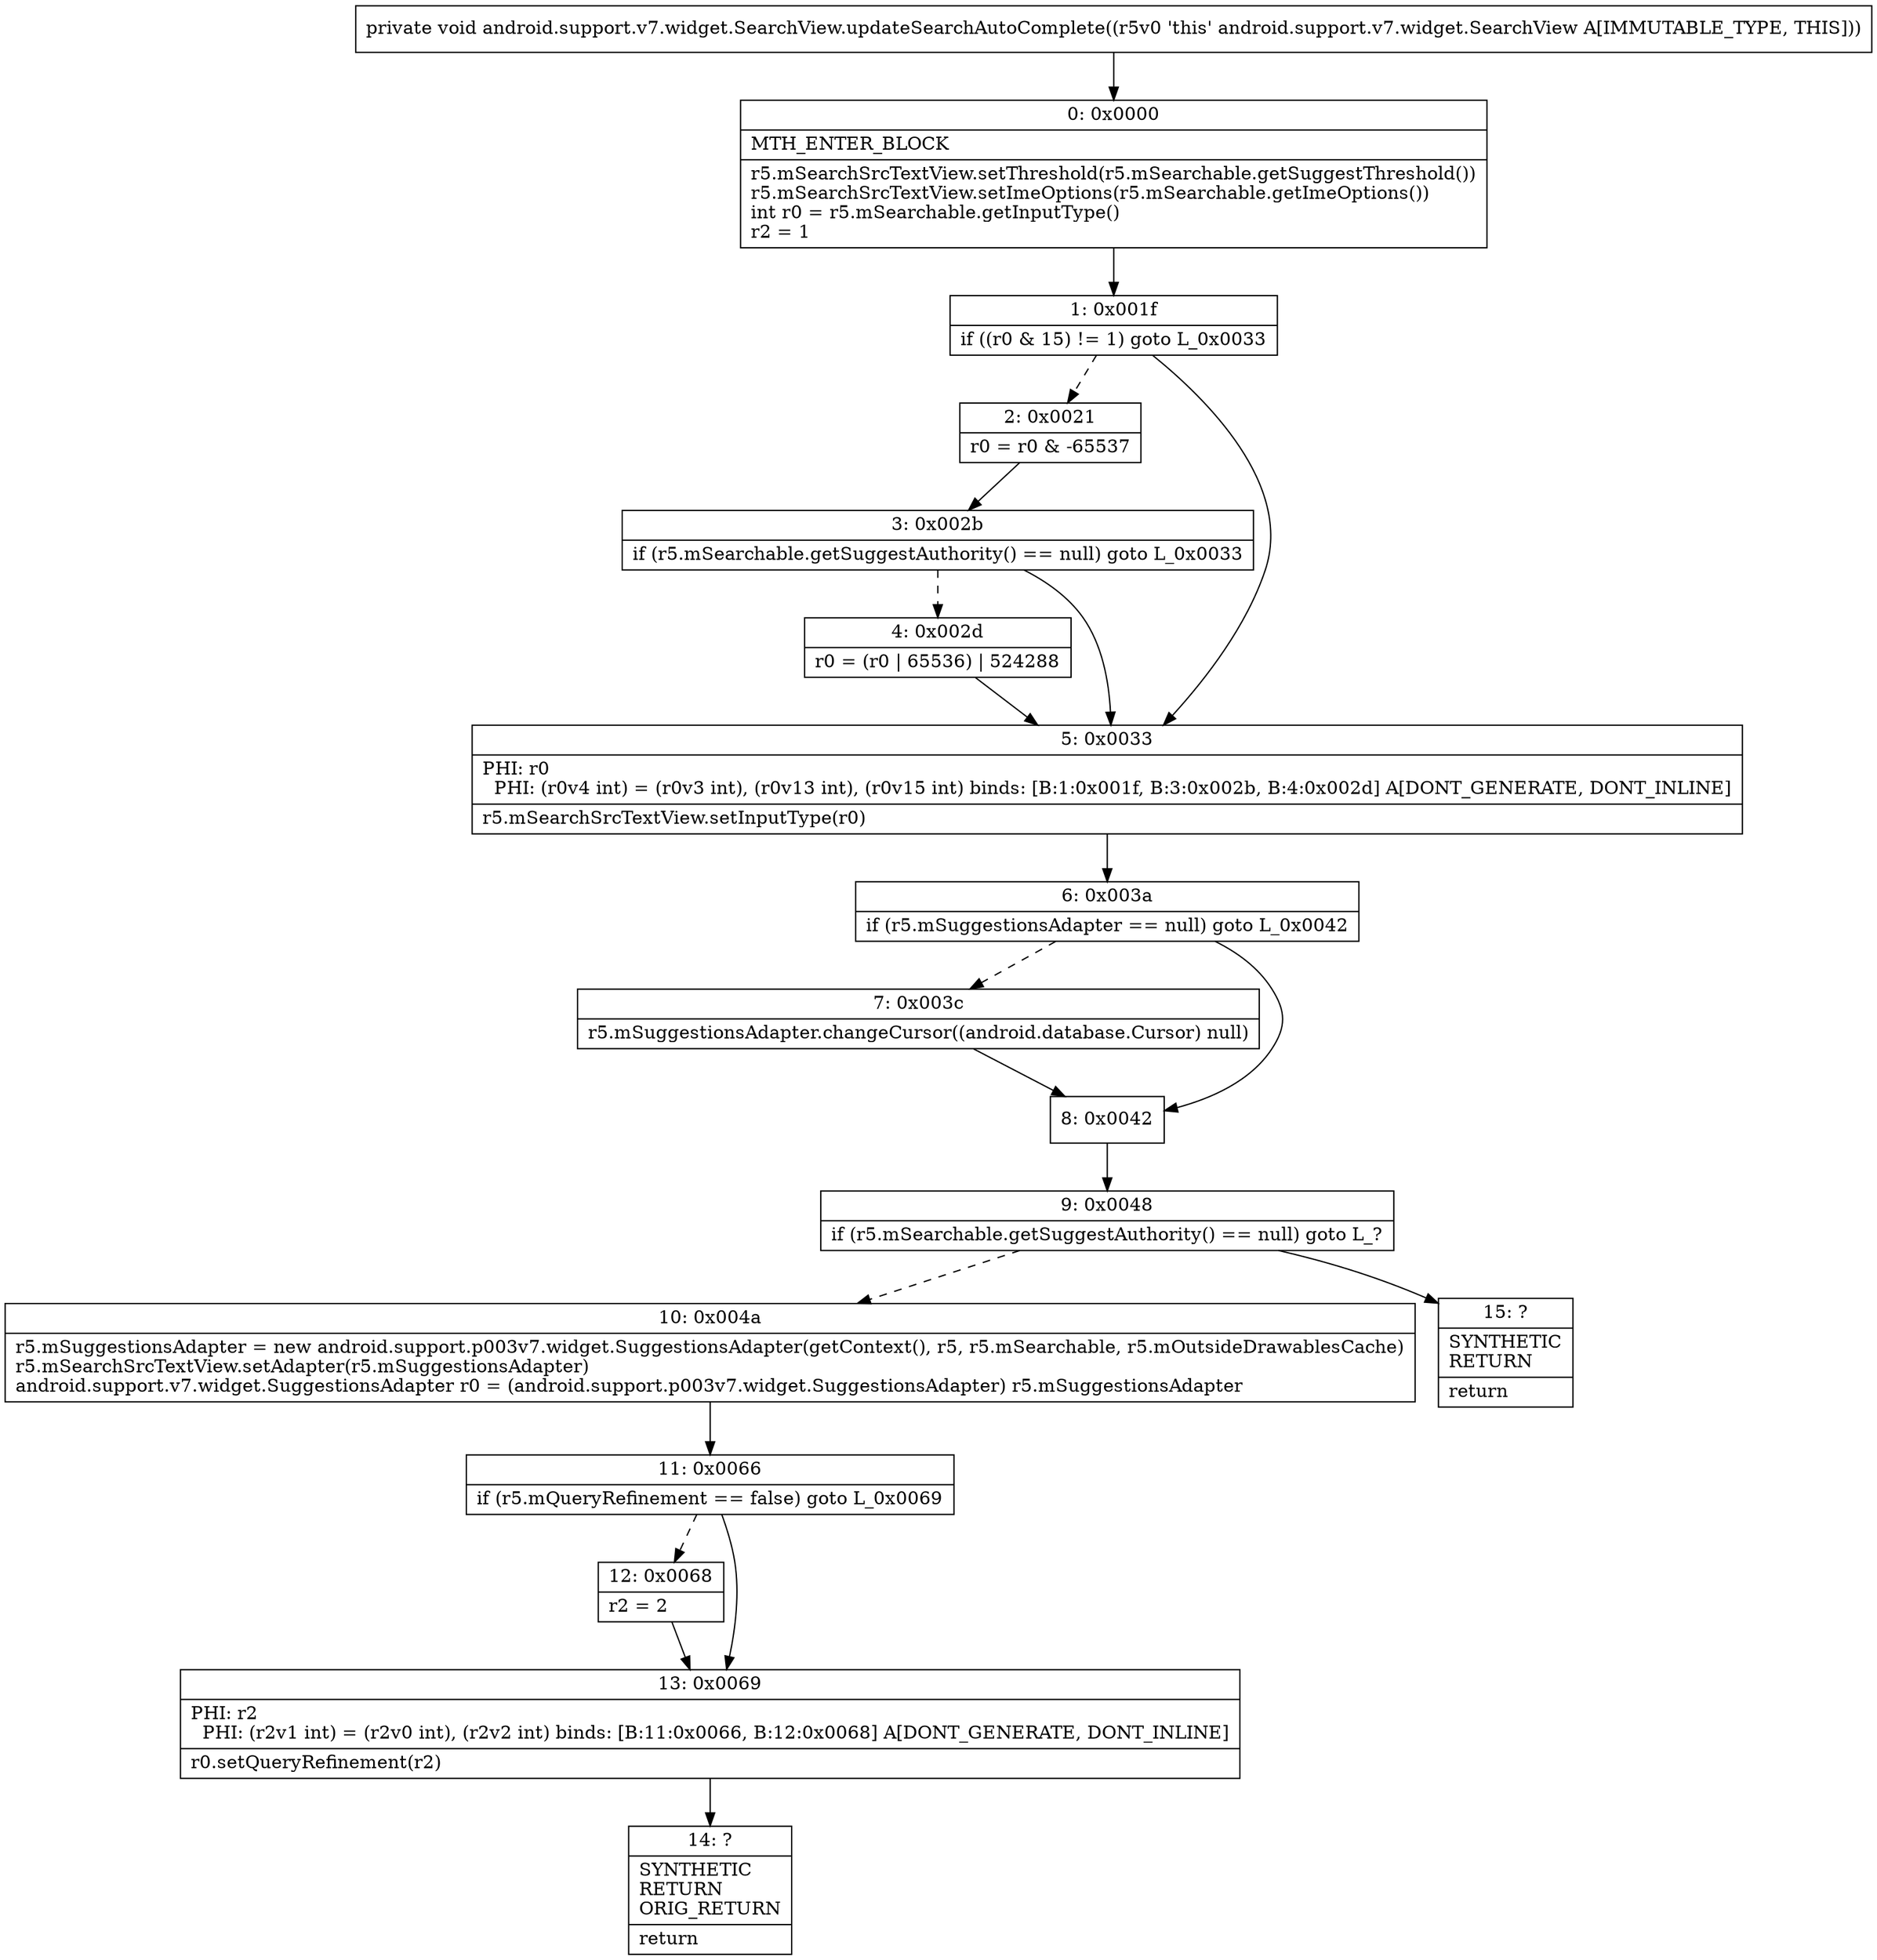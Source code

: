 digraph "CFG forandroid.support.v7.widget.SearchView.updateSearchAutoComplete()V" {
Node_0 [shape=record,label="{0\:\ 0x0000|MTH_ENTER_BLOCK\l|r5.mSearchSrcTextView.setThreshold(r5.mSearchable.getSuggestThreshold())\lr5.mSearchSrcTextView.setImeOptions(r5.mSearchable.getImeOptions())\lint r0 = r5.mSearchable.getInputType()\lr2 = 1\l}"];
Node_1 [shape=record,label="{1\:\ 0x001f|if ((r0 & 15) != 1) goto L_0x0033\l}"];
Node_2 [shape=record,label="{2\:\ 0x0021|r0 = r0 & \-65537\l}"];
Node_3 [shape=record,label="{3\:\ 0x002b|if (r5.mSearchable.getSuggestAuthority() == null) goto L_0x0033\l}"];
Node_4 [shape=record,label="{4\:\ 0x002d|r0 = (r0 \| 65536) \| 524288\l}"];
Node_5 [shape=record,label="{5\:\ 0x0033|PHI: r0 \l  PHI: (r0v4 int) = (r0v3 int), (r0v13 int), (r0v15 int) binds: [B:1:0x001f, B:3:0x002b, B:4:0x002d] A[DONT_GENERATE, DONT_INLINE]\l|r5.mSearchSrcTextView.setInputType(r0)\l}"];
Node_6 [shape=record,label="{6\:\ 0x003a|if (r5.mSuggestionsAdapter == null) goto L_0x0042\l}"];
Node_7 [shape=record,label="{7\:\ 0x003c|r5.mSuggestionsAdapter.changeCursor((android.database.Cursor) null)\l}"];
Node_8 [shape=record,label="{8\:\ 0x0042}"];
Node_9 [shape=record,label="{9\:\ 0x0048|if (r5.mSearchable.getSuggestAuthority() == null) goto L_?\l}"];
Node_10 [shape=record,label="{10\:\ 0x004a|r5.mSuggestionsAdapter = new android.support.p003v7.widget.SuggestionsAdapter(getContext(), r5, r5.mSearchable, r5.mOutsideDrawablesCache)\lr5.mSearchSrcTextView.setAdapter(r5.mSuggestionsAdapter)\landroid.support.v7.widget.SuggestionsAdapter r0 = (android.support.p003v7.widget.SuggestionsAdapter) r5.mSuggestionsAdapter\l}"];
Node_11 [shape=record,label="{11\:\ 0x0066|if (r5.mQueryRefinement == false) goto L_0x0069\l}"];
Node_12 [shape=record,label="{12\:\ 0x0068|r2 = 2\l}"];
Node_13 [shape=record,label="{13\:\ 0x0069|PHI: r2 \l  PHI: (r2v1 int) = (r2v0 int), (r2v2 int) binds: [B:11:0x0066, B:12:0x0068] A[DONT_GENERATE, DONT_INLINE]\l|r0.setQueryRefinement(r2)\l}"];
Node_14 [shape=record,label="{14\:\ ?|SYNTHETIC\lRETURN\lORIG_RETURN\l|return\l}"];
Node_15 [shape=record,label="{15\:\ ?|SYNTHETIC\lRETURN\l|return\l}"];
MethodNode[shape=record,label="{private void android.support.v7.widget.SearchView.updateSearchAutoComplete((r5v0 'this' android.support.v7.widget.SearchView A[IMMUTABLE_TYPE, THIS])) }"];
MethodNode -> Node_0;
Node_0 -> Node_1;
Node_1 -> Node_2[style=dashed];
Node_1 -> Node_5;
Node_2 -> Node_3;
Node_3 -> Node_4[style=dashed];
Node_3 -> Node_5;
Node_4 -> Node_5;
Node_5 -> Node_6;
Node_6 -> Node_7[style=dashed];
Node_6 -> Node_8;
Node_7 -> Node_8;
Node_8 -> Node_9;
Node_9 -> Node_10[style=dashed];
Node_9 -> Node_15;
Node_10 -> Node_11;
Node_11 -> Node_12[style=dashed];
Node_11 -> Node_13;
Node_12 -> Node_13;
Node_13 -> Node_14;
}

